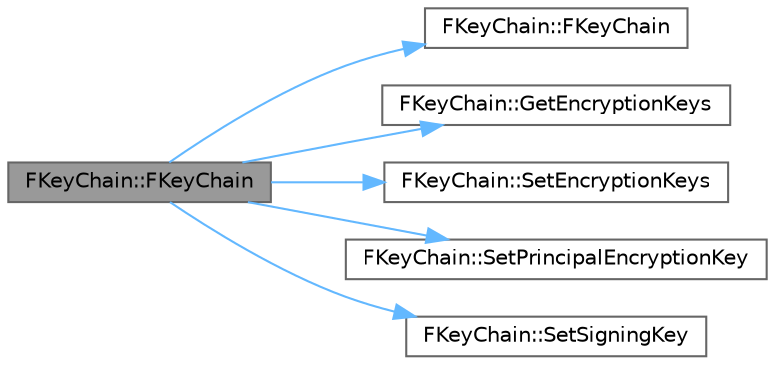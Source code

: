 digraph "FKeyChain::FKeyChain"
{
 // INTERACTIVE_SVG=YES
 // LATEX_PDF_SIZE
  bgcolor="transparent";
  edge [fontname=Helvetica,fontsize=10,labelfontname=Helvetica,labelfontsize=10];
  node [fontname=Helvetica,fontsize=10,shape=box,height=0.2,width=0.4];
  rankdir="LR";
  Node1 [id="Node000001",label="FKeyChain::FKeyChain",height=0.2,width=0.4,color="gray40", fillcolor="grey60", style="filled", fontcolor="black",tooltip=" "];
  Node1 -> Node2 [id="edge1_Node000001_Node000002",color="steelblue1",style="solid",tooltip=" "];
  Node2 [id="Node000002",label="FKeyChain::FKeyChain",height=0.2,width=0.4,color="grey40", fillcolor="white", style="filled",URL="$d5/d47/structFKeyChain.html#a481b7201ec9b62736f8a98a17f8d9afd",tooltip=" "];
  Node1 -> Node3 [id="edge2_Node000001_Node000003",color="steelblue1",style="solid",tooltip=" "];
  Node3 [id="Node000003",label="FKeyChain::GetEncryptionKeys",height=0.2,width=0.4,color="grey40", fillcolor="white", style="filled",URL="$d5/d47/structFKeyChain.html#a559b823fc84244767815a993e17471df",tooltip=" "];
  Node1 -> Node4 [id="edge3_Node000001_Node000004",color="steelblue1",style="solid",tooltip=" "];
  Node4 [id="Node000004",label="FKeyChain::SetEncryptionKeys",height=0.2,width=0.4,color="grey40", fillcolor="white", style="filled",URL="$d5/d47/structFKeyChain.html#aa83faedd7cc7b074b65b71952f584170",tooltip=" "];
  Node1 -> Node5 [id="edge4_Node000001_Node000005",color="steelblue1",style="solid",tooltip=" "];
  Node5 [id="Node000005",label="FKeyChain::SetPrincipalEncryptionKey",height=0.2,width=0.4,color="grey40", fillcolor="white", style="filled",URL="$d5/d47/structFKeyChain.html#ad465a213bfd30a0b4264be6b512c2336",tooltip=" "];
  Node1 -> Node6 [id="edge5_Node000001_Node000006",color="steelblue1",style="solid",tooltip=" "];
  Node6 [id="Node000006",label="FKeyChain::SetSigningKey",height=0.2,width=0.4,color="grey40", fillcolor="white", style="filled",URL="$d5/d47/structFKeyChain.html#ad4118f61a90759be26ef113a07ac0602",tooltip=" "];
}
